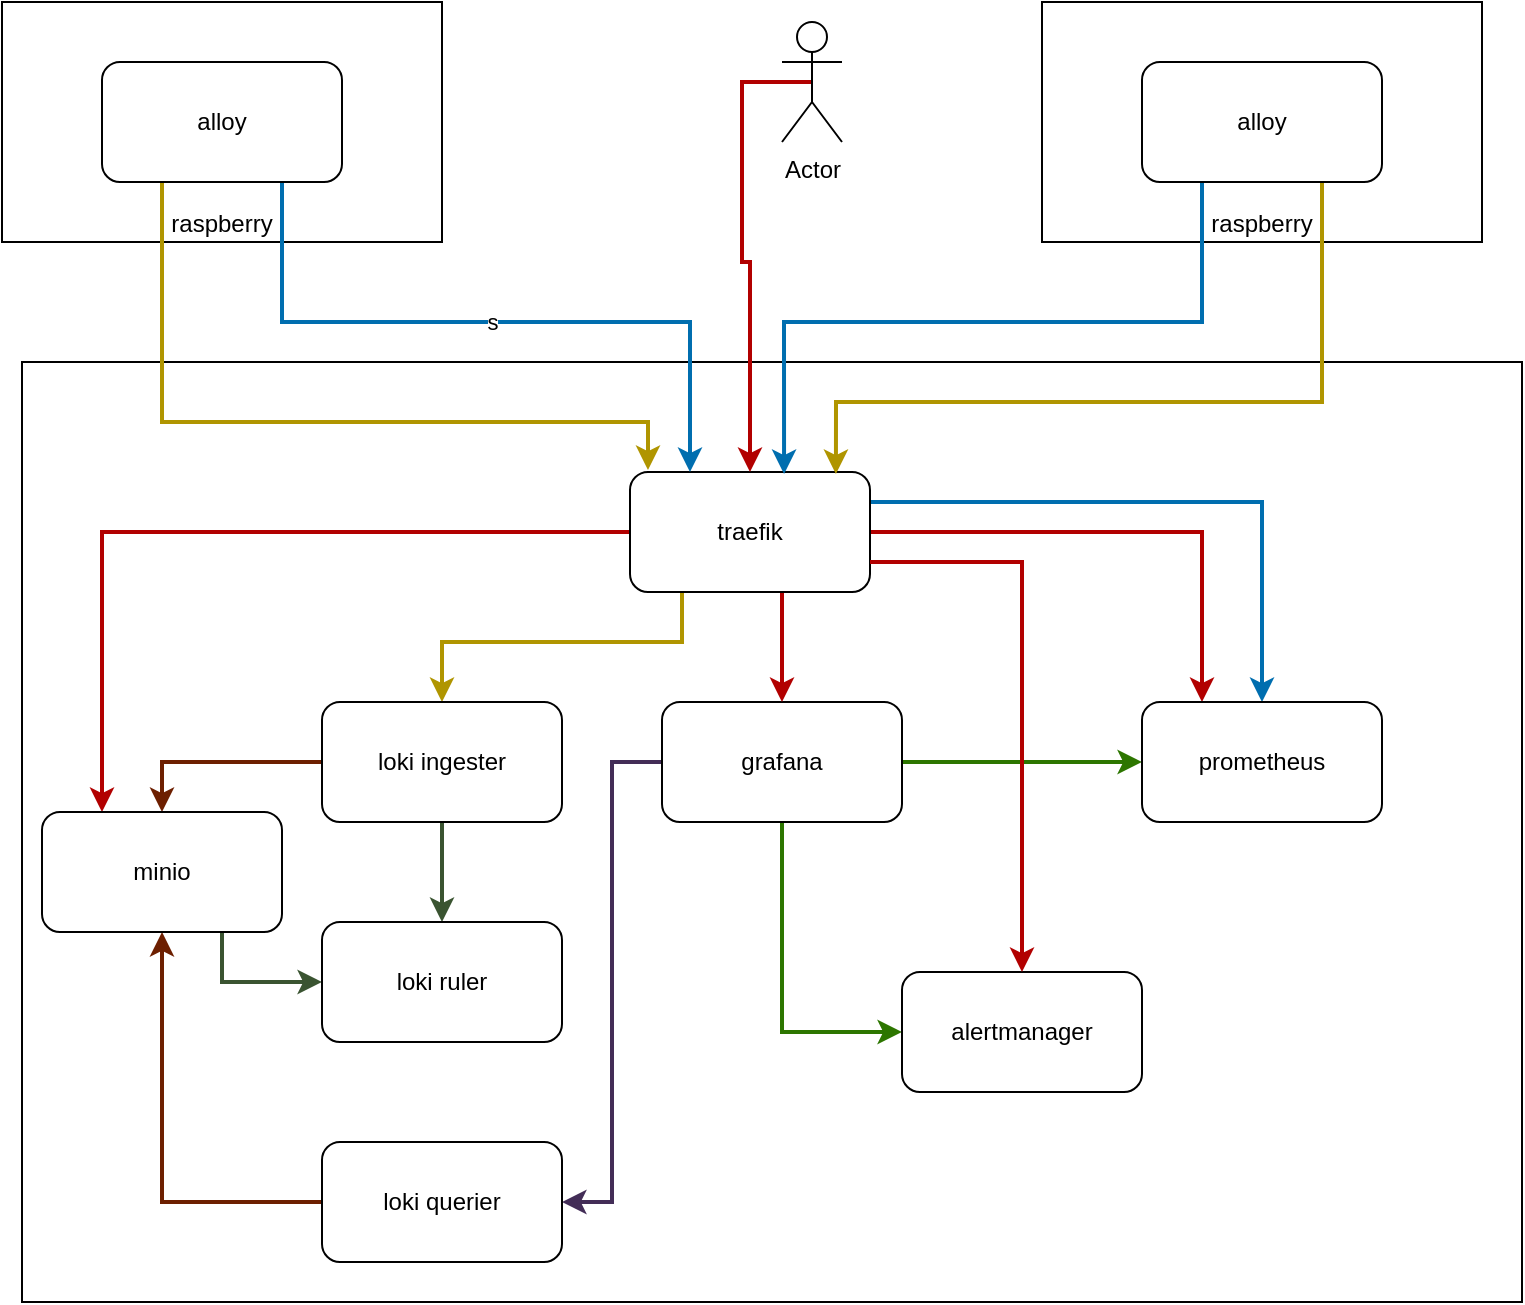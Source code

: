 <mxfile version="28.1.2">
  <diagram name="Página-1" id="lrt2jcBQ1nJVobjcenmK">
    <mxGraphModel dx="1361" dy="743" grid="1" gridSize="10" guides="1" tooltips="1" connect="1" arrows="1" fold="1" page="1" pageScale="1" pageWidth="827" pageHeight="1169" math="0" shadow="0">
      <root>
        <mxCell id="0" />
        <mxCell id="1" parent="0" />
        <mxCell id="3Gk4v7WVOyVvCHCQD3fx-1" value="" style="rounded=0;whiteSpace=wrap;html=1;" parent="1" vertex="1">
          <mxGeometry x="50" y="220" width="750" height="470" as="geometry" />
        </mxCell>
        <mxCell id="baOnGXpHI-nj1ReWNNrG-8" style="edgeStyle=orthogonalEdgeStyle;rounded=0;orthogonalLoop=1;jettySize=auto;html=1;fillColor=#60a917;strokeColor=#2D7600;strokeWidth=2;" parent="1" source="3Gk4v7WVOyVvCHCQD3fx-2" target="baOnGXpHI-nj1ReWNNrG-5" edge="1">
          <mxGeometry relative="1" as="geometry" />
        </mxCell>
        <mxCell id="baOnGXpHI-nj1ReWNNrG-20" style="edgeStyle=orthogonalEdgeStyle;rounded=0;orthogonalLoop=1;jettySize=auto;html=1;entryX=1;entryY=0.5;entryDx=0;entryDy=0;fillColor=#76608a;strokeColor=#432D57;strokeWidth=2;" parent="1" source="3Gk4v7WVOyVvCHCQD3fx-2" target="baOnGXpHI-nj1ReWNNrG-19" edge="1">
          <mxGeometry relative="1" as="geometry" />
        </mxCell>
        <mxCell id="ihlQlFO_5AX09Dc_br2a-4" style="edgeStyle=orthogonalEdgeStyle;rounded=0;orthogonalLoop=1;jettySize=auto;html=1;entryX=0;entryY=0.5;entryDx=0;entryDy=0;fillColor=#60a917;strokeColor=#2D7600;strokeWidth=2;" edge="1" parent="1" source="3Gk4v7WVOyVvCHCQD3fx-2" target="ihlQlFO_5AX09Dc_br2a-3">
          <mxGeometry relative="1" as="geometry" />
        </mxCell>
        <mxCell id="3Gk4v7WVOyVvCHCQD3fx-2" value="grafana" style="rounded=1;whiteSpace=wrap;html=1;" parent="1" vertex="1">
          <mxGeometry x="370" y="390" width="120" height="60" as="geometry" />
        </mxCell>
        <mxCell id="baOnGXpHI-nj1ReWNNrG-7" style="edgeStyle=orthogonalEdgeStyle;rounded=0;orthogonalLoop=1;jettySize=auto;html=1;fillColor=#1ba1e2;strokeColor=#006EAF;strokeWidth=2;" parent="1" source="3Gk4v7WVOyVvCHCQD3fx-3" target="baOnGXpHI-nj1ReWNNrG-5" edge="1">
          <mxGeometry relative="1" as="geometry">
            <Array as="points">
              <mxPoint x="670" y="290" />
            </Array>
          </mxGeometry>
        </mxCell>
        <mxCell id="baOnGXpHI-nj1ReWNNrG-11" style="edgeStyle=orthogonalEdgeStyle;rounded=0;orthogonalLoop=1;jettySize=auto;html=1;entryX=0.5;entryY=0;entryDx=0;entryDy=0;fillColor=#e51400;strokeColor=#B20000;strokeWidth=2;" parent="1" source="3Gk4v7WVOyVvCHCQD3fx-3" target="3Gk4v7WVOyVvCHCQD3fx-2" edge="1">
          <mxGeometry relative="1" as="geometry">
            <Array as="points">
              <mxPoint x="430" y="350" />
              <mxPoint x="430" y="350" />
            </Array>
          </mxGeometry>
        </mxCell>
        <mxCell id="baOnGXpHI-nj1ReWNNrG-14" style="edgeStyle=orthogonalEdgeStyle;rounded=0;orthogonalLoop=1;jettySize=auto;html=1;entryX=0.5;entryY=0;entryDx=0;entryDy=0;fillColor=#e3c800;strokeColor=#B09500;strokeWidth=2;" parent="1" source="3Gk4v7WVOyVvCHCQD3fx-3" target="baOnGXpHI-nj1ReWNNrG-12" edge="1">
          <mxGeometry relative="1" as="geometry">
            <Array as="points">
              <mxPoint x="380" y="360" />
              <mxPoint x="260" y="360" />
            </Array>
          </mxGeometry>
        </mxCell>
        <mxCell id="ihlQlFO_5AX09Dc_br2a-1" style="edgeStyle=orthogonalEdgeStyle;rounded=0;orthogonalLoop=1;jettySize=auto;html=1;entryX=0.25;entryY=0;entryDx=0;entryDy=0;fillColor=#e51400;strokeColor=#B20000;strokeWidth=2;" edge="1" parent="1" source="3Gk4v7WVOyVvCHCQD3fx-3" target="baOnGXpHI-nj1ReWNNrG-21">
          <mxGeometry relative="1" as="geometry" />
        </mxCell>
        <mxCell id="ihlQlFO_5AX09Dc_br2a-2" style="edgeStyle=orthogonalEdgeStyle;rounded=0;orthogonalLoop=1;jettySize=auto;html=1;entryX=0.25;entryY=0;entryDx=0;entryDy=0;fillColor=#e51400;strokeColor=#B20000;strokeWidth=2;" edge="1" parent="1" source="3Gk4v7WVOyVvCHCQD3fx-3" target="baOnGXpHI-nj1ReWNNrG-5">
          <mxGeometry relative="1" as="geometry">
            <Array as="points">
              <mxPoint x="640" y="305" />
            </Array>
          </mxGeometry>
        </mxCell>
        <mxCell id="3Gk4v7WVOyVvCHCQD3fx-3" value="traefik" style="rounded=1;whiteSpace=wrap;html=1;" parent="1" vertex="1">
          <mxGeometry x="354" y="275" width="120" height="60" as="geometry" />
        </mxCell>
        <mxCell id="3Gk4v7WVOyVvCHCQD3fx-4" value="raspberry" style="rounded=0;whiteSpace=wrap;html=1;verticalAlign=bottom;container=0;" parent="1" vertex="1">
          <mxGeometry x="40" y="40" width="220" height="120" as="geometry" />
        </mxCell>
        <mxCell id="baOnGXpHI-nj1ReWNNrG-6" value="s" style="edgeStyle=orthogonalEdgeStyle;rounded=0;orthogonalLoop=1;jettySize=auto;html=1;entryX=0.25;entryY=0;entryDx=0;entryDy=0;fillColor=#1ba1e2;strokeColor=#006EAF;strokeWidth=2;" parent="1" source="3Gk4v7WVOyVvCHCQD3fx-5" target="3Gk4v7WVOyVvCHCQD3fx-3" edge="1">
          <mxGeometry relative="1" as="geometry">
            <Array as="points">
              <mxPoint x="180" y="200" />
              <mxPoint x="384" y="200" />
            </Array>
          </mxGeometry>
        </mxCell>
        <mxCell id="baOnGXpHI-nj1ReWNNrG-13" style="edgeStyle=orthogonalEdgeStyle;rounded=0;orthogonalLoop=1;jettySize=auto;html=1;entryX=0.075;entryY=-0.017;entryDx=0;entryDy=0;fillColor=#e3c800;strokeColor=#B09500;strokeWidth=2;entryPerimeter=0;" parent="1" source="3Gk4v7WVOyVvCHCQD3fx-5" target="3Gk4v7WVOyVvCHCQD3fx-3" edge="1">
          <mxGeometry relative="1" as="geometry">
            <Array as="points">
              <mxPoint x="120" y="250" />
              <mxPoint x="363" y="250" />
            </Array>
          </mxGeometry>
        </mxCell>
        <mxCell id="3Gk4v7WVOyVvCHCQD3fx-5" value="alloy" style="rounded=1;whiteSpace=wrap;html=1;container=0;" parent="1" vertex="1">
          <mxGeometry x="90" y="70" width="120" height="60" as="geometry" />
        </mxCell>
        <mxCell id="baOnGXpHI-nj1ReWNNrG-5" value="prometheus" style="rounded=1;whiteSpace=wrap;html=1;" parent="1" vertex="1">
          <mxGeometry x="610" y="390" width="120" height="60" as="geometry" />
        </mxCell>
        <mxCell id="baOnGXpHI-nj1ReWNNrG-10" style="edgeStyle=orthogonalEdgeStyle;rounded=0;orthogonalLoop=1;jettySize=auto;html=1;entryX=0.5;entryY=0;entryDx=0;entryDy=0;fillColor=#e51400;strokeColor=#B20000;strokeWidth=2;exitX=0.5;exitY=0.5;exitDx=0;exitDy=0;exitPerimeter=0;" parent="1" source="baOnGXpHI-nj1ReWNNrG-9" target="3Gk4v7WVOyVvCHCQD3fx-3" edge="1">
          <mxGeometry relative="1" as="geometry">
            <Array as="points">
              <mxPoint x="410" y="80" />
              <mxPoint x="410" y="170" />
              <mxPoint x="414" y="170" />
            </Array>
          </mxGeometry>
        </mxCell>
        <mxCell id="baOnGXpHI-nj1ReWNNrG-9" value="Actor" style="shape=umlActor;verticalLabelPosition=bottom;verticalAlign=top;html=1;outlineConnect=0;" parent="1" vertex="1">
          <mxGeometry x="430" y="50" width="30" height="60" as="geometry" />
        </mxCell>
        <mxCell id="baOnGXpHI-nj1ReWNNrG-22" style="edgeStyle=orthogonalEdgeStyle;rounded=0;orthogonalLoop=1;jettySize=auto;html=1;entryX=0.5;entryY=0;entryDx=0;entryDy=0;fillColor=#a0522d;strokeColor=#6D1F00;strokeWidth=2;" parent="1" source="baOnGXpHI-nj1ReWNNrG-12" target="baOnGXpHI-nj1ReWNNrG-21" edge="1">
          <mxGeometry relative="1" as="geometry" />
        </mxCell>
        <mxCell id="baOnGXpHI-nj1ReWNNrG-26" style="edgeStyle=orthogonalEdgeStyle;rounded=0;orthogonalLoop=1;jettySize=auto;html=1;fillColor=#6d8764;strokeColor=#3A5431;strokeWidth=2;" parent="1" source="baOnGXpHI-nj1ReWNNrG-12" target="baOnGXpHI-nj1ReWNNrG-24" edge="1">
          <mxGeometry relative="1" as="geometry" />
        </mxCell>
        <mxCell id="baOnGXpHI-nj1ReWNNrG-12" value="loki ingester" style="rounded=1;whiteSpace=wrap;html=1;" parent="1" vertex="1">
          <mxGeometry x="200" y="390" width="120" height="60" as="geometry" />
        </mxCell>
        <mxCell id="baOnGXpHI-nj1ReWNNrG-15" value="raspberry" style="rounded=0;whiteSpace=wrap;html=1;verticalAlign=bottom;container=0;" parent="1" vertex="1">
          <mxGeometry x="560" y="40" width="220" height="120" as="geometry" />
        </mxCell>
        <mxCell id="baOnGXpHI-nj1ReWNNrG-17" style="edgeStyle=orthogonalEdgeStyle;rounded=0;orthogonalLoop=1;jettySize=auto;html=1;entryX=0.642;entryY=0.017;entryDx=0;entryDy=0;fillColor=#1ba1e2;strokeColor=#006EAF;strokeWidth=2;entryPerimeter=0;" parent="1" source="baOnGXpHI-nj1ReWNNrG-16" target="3Gk4v7WVOyVvCHCQD3fx-3" edge="1">
          <mxGeometry relative="1" as="geometry">
            <Array as="points">
              <mxPoint x="640" y="200" />
              <mxPoint x="431" y="200" />
            </Array>
          </mxGeometry>
        </mxCell>
        <mxCell id="baOnGXpHI-nj1ReWNNrG-18" style="edgeStyle=orthogonalEdgeStyle;rounded=0;orthogonalLoop=1;jettySize=auto;html=1;entryX=0.858;entryY=0.017;entryDx=0;entryDy=0;fillColor=#e3c800;strokeColor=#B09500;strokeWidth=2;entryPerimeter=0;" parent="1" source="baOnGXpHI-nj1ReWNNrG-16" target="3Gk4v7WVOyVvCHCQD3fx-3" edge="1">
          <mxGeometry relative="1" as="geometry">
            <Array as="points">
              <mxPoint x="700" y="240" />
              <mxPoint x="457" y="240" />
            </Array>
          </mxGeometry>
        </mxCell>
        <mxCell id="baOnGXpHI-nj1ReWNNrG-16" value="alloy" style="rounded=1;whiteSpace=wrap;html=1;container=0;" parent="1" vertex="1">
          <mxGeometry x="610" y="70" width="120" height="60" as="geometry" />
        </mxCell>
        <mxCell id="baOnGXpHI-nj1ReWNNrG-23" style="edgeStyle=orthogonalEdgeStyle;rounded=0;orthogonalLoop=1;jettySize=auto;html=1;entryX=0.5;entryY=1;entryDx=0;entryDy=0;strokeWidth=2;fillColor=#a0522d;strokeColor=#6D1F00;" parent="1" source="baOnGXpHI-nj1ReWNNrG-19" target="baOnGXpHI-nj1ReWNNrG-21" edge="1">
          <mxGeometry relative="1" as="geometry" />
        </mxCell>
        <mxCell id="baOnGXpHI-nj1ReWNNrG-19" value="loki querier" style="rounded=1;whiteSpace=wrap;html=1;" parent="1" vertex="1">
          <mxGeometry x="200" y="610" width="120" height="60" as="geometry" />
        </mxCell>
        <mxCell id="baOnGXpHI-nj1ReWNNrG-25" style="edgeStyle=orthogonalEdgeStyle;rounded=0;orthogonalLoop=1;jettySize=auto;html=1;strokeWidth=2;fillColor=#6d8764;strokeColor=#3A5431;" parent="1" source="baOnGXpHI-nj1ReWNNrG-21" target="baOnGXpHI-nj1ReWNNrG-24" edge="1">
          <mxGeometry relative="1" as="geometry">
            <Array as="points">
              <mxPoint x="150" y="530" />
            </Array>
          </mxGeometry>
        </mxCell>
        <mxCell id="baOnGXpHI-nj1ReWNNrG-21" value="minio" style="rounded=1;whiteSpace=wrap;html=1;" parent="1" vertex="1">
          <mxGeometry x="60" y="445" width="120" height="60" as="geometry" />
        </mxCell>
        <mxCell id="baOnGXpHI-nj1ReWNNrG-24" value="loki ruler" style="rounded=1;whiteSpace=wrap;html=1;" parent="1" vertex="1">
          <mxGeometry x="200" y="500" width="120" height="60" as="geometry" />
        </mxCell>
        <mxCell id="ihlQlFO_5AX09Dc_br2a-3" value="alertmanager" style="rounded=1;whiteSpace=wrap;html=1;" vertex="1" parent="1">
          <mxGeometry x="490" y="525" width="120" height="60" as="geometry" />
        </mxCell>
        <mxCell id="ihlQlFO_5AX09Dc_br2a-5" style="edgeStyle=orthogonalEdgeStyle;rounded=0;orthogonalLoop=1;jettySize=auto;html=1;entryX=0.5;entryY=0;entryDx=0;entryDy=0;fillColor=#e51400;strokeColor=#B20000;strokeWidth=2;exitX=1;exitY=0.75;exitDx=0;exitDy=0;" edge="1" parent="1" source="3Gk4v7WVOyVvCHCQD3fx-3" target="ihlQlFO_5AX09Dc_br2a-3">
          <mxGeometry relative="1" as="geometry">
            <mxPoint x="550" y="320" as="sourcePoint" />
            <mxPoint x="716" y="405" as="targetPoint" />
            <Array as="points">
              <mxPoint x="550" y="320" />
            </Array>
          </mxGeometry>
        </mxCell>
      </root>
    </mxGraphModel>
  </diagram>
</mxfile>
